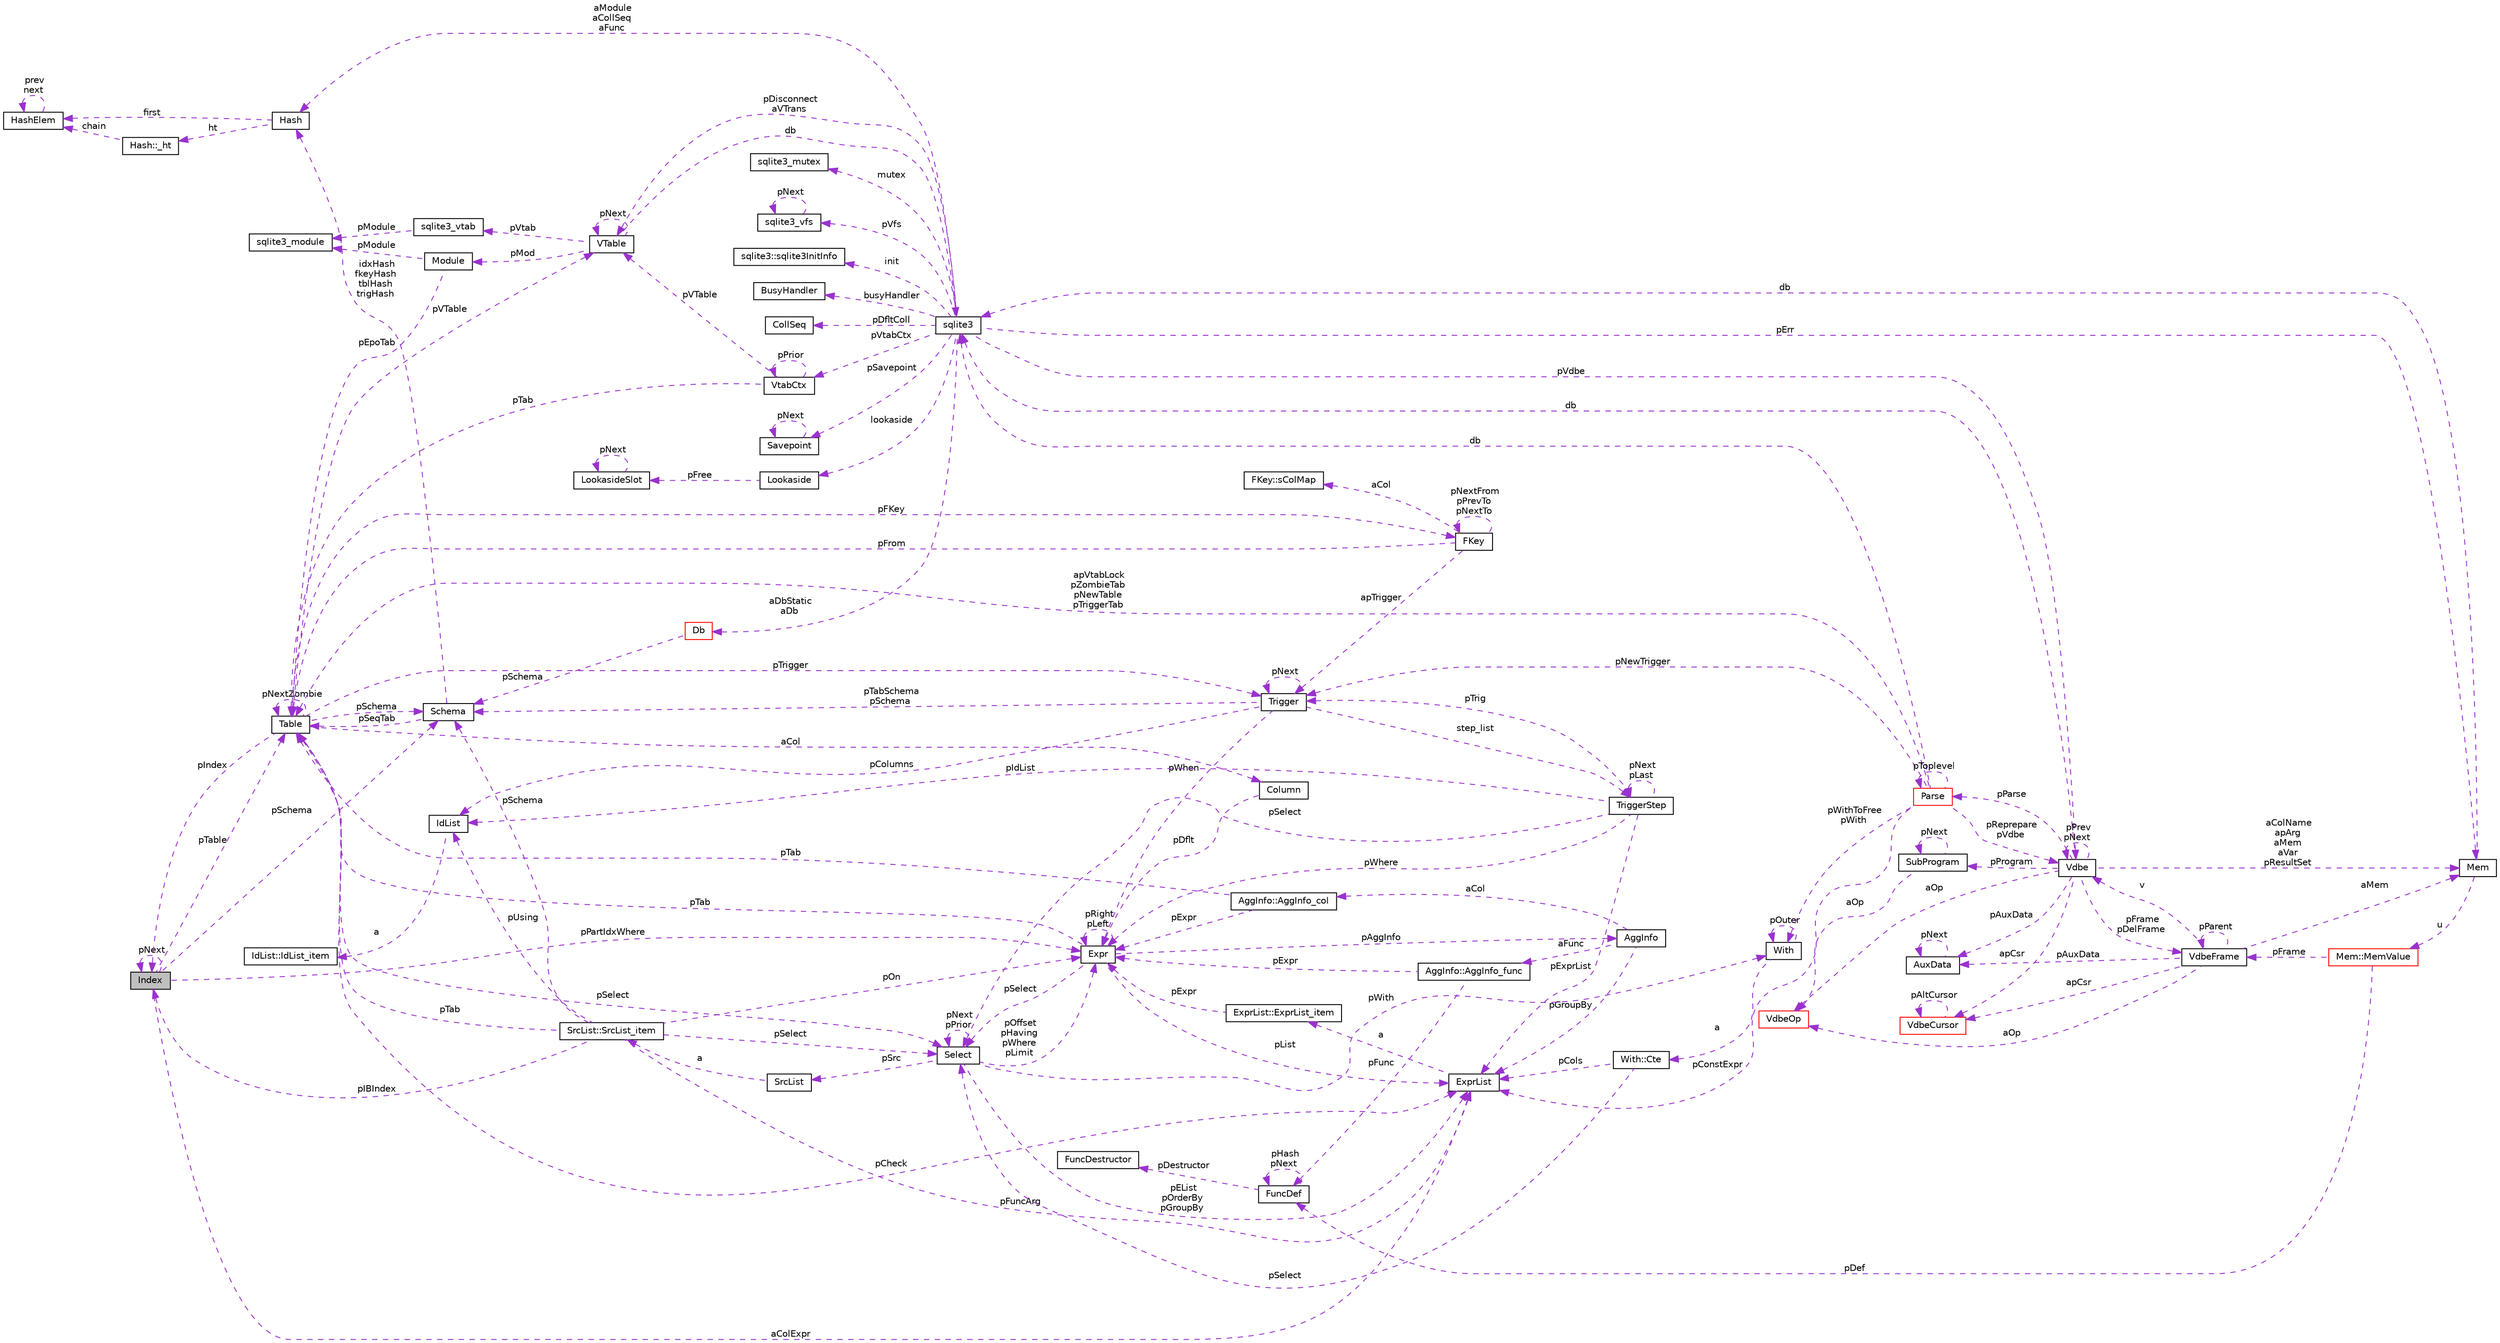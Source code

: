 digraph "Index"
{
  edge [fontname="Helvetica",fontsize="10",labelfontname="Helvetica",labelfontsize="10"];
  node [fontname="Helvetica",fontsize="10",shape=record];
  rankdir="LR";
  Node1 [label="Index",height=0.2,width=0.4,color="black", fillcolor="grey75", style="filled", fontcolor="black"];
  Node2 -> Node1 [dir="back",color="darkorchid3",fontsize="10",style="dashed",label=" pSchema" ,fontname="Helvetica"];
  Node2 [label="Schema",height=0.2,width=0.4,color="black", fillcolor="white", style="filled",URL="$structSchema.html"];
  Node3 -> Node2 [dir="back",color="darkorchid3",fontsize="10",style="dashed",label=" pSeqTab" ,fontname="Helvetica"];
  Node3 [label="Table",height=0.2,width=0.4,color="black", fillcolor="white", style="filled",URL="$structTable.html"];
  Node2 -> Node3 [dir="back",color="darkorchid3",fontsize="10",style="dashed",label=" pSchema" ,fontname="Helvetica"];
  Node4 -> Node3 [dir="back",color="darkorchid3",fontsize="10",style="dashed",label=" aCol" ,fontname="Helvetica"];
  Node4 [label="Column",height=0.2,width=0.4,color="black", fillcolor="white", style="filled",URL="$structColumn.html"];
  Node5 -> Node4 [dir="back",color="darkorchid3",fontsize="10",style="dashed",label=" pDflt" ,fontname="Helvetica"];
  Node5 [label="Expr",height=0.2,width=0.4,color="black", fillcolor="white", style="filled",URL="$structExpr.html"];
  Node6 -> Node5 [dir="back",color="darkorchid3",fontsize="10",style="dashed",label=" pAggInfo" ,fontname="Helvetica"];
  Node6 [label="AggInfo",height=0.2,width=0.4,color="black", fillcolor="white", style="filled",URL="$structAggInfo.html"];
  Node7 -> Node6 [dir="back",color="darkorchid3",fontsize="10",style="dashed",label=" aCol" ,fontname="Helvetica"];
  Node7 [label="AggInfo::AggInfo_col",height=0.2,width=0.4,color="black", fillcolor="white", style="filled",URL="$structAggInfo_1_1AggInfo__col.html"];
  Node5 -> Node7 [dir="back",color="darkorchid3",fontsize="10",style="dashed",label=" pExpr" ,fontname="Helvetica"];
  Node3 -> Node7 [dir="back",color="darkorchid3",fontsize="10",style="dashed",label=" pTab" ,fontname="Helvetica"];
  Node8 -> Node6 [dir="back",color="darkorchid3",fontsize="10",style="dashed",label=" aFunc" ,fontname="Helvetica"];
  Node8 [label="AggInfo::AggInfo_func",height=0.2,width=0.4,color="black", fillcolor="white", style="filled",URL="$structAggInfo_1_1AggInfo__func.html"];
  Node5 -> Node8 [dir="back",color="darkorchid3",fontsize="10",style="dashed",label=" pExpr" ,fontname="Helvetica"];
  Node9 -> Node8 [dir="back",color="darkorchid3",fontsize="10",style="dashed",label=" pFunc" ,fontname="Helvetica"];
  Node9 [label="FuncDef",height=0.2,width=0.4,color="black", fillcolor="white", style="filled",URL="$structFuncDef.html"];
  Node10 -> Node9 [dir="back",color="darkorchid3",fontsize="10",style="dashed",label=" pDestructor" ,fontname="Helvetica"];
  Node10 [label="FuncDestructor",height=0.2,width=0.4,color="black", fillcolor="white", style="filled",URL="$structFuncDestructor.html"];
  Node9 -> Node9 [dir="back",color="darkorchid3",fontsize="10",style="dashed",label=" pHash\npNext" ,fontname="Helvetica"];
  Node11 -> Node6 [dir="back",color="darkorchid3",fontsize="10",style="dashed",label=" pGroupBy" ,fontname="Helvetica"];
  Node11 [label="ExprList",height=0.2,width=0.4,color="black", fillcolor="white", style="filled",URL="$structExprList.html"];
  Node12 -> Node11 [dir="back",color="darkorchid3",fontsize="10",style="dashed",label=" a" ,fontname="Helvetica"];
  Node12 [label="ExprList::ExprList_item",height=0.2,width=0.4,color="black", fillcolor="white", style="filled",URL="$structExprList_1_1ExprList__item.html"];
  Node5 -> Node12 [dir="back",color="darkorchid3",fontsize="10",style="dashed",label=" pExpr" ,fontname="Helvetica"];
  Node5 -> Node5 [dir="back",color="darkorchid3",fontsize="10",style="dashed",label=" pRight\npLeft" ,fontname="Helvetica"];
  Node3 -> Node5 [dir="back",color="darkorchid3",fontsize="10",style="dashed",label=" pTab" ,fontname="Helvetica"];
  Node13 -> Node5 [dir="back",color="darkorchid3",fontsize="10",style="dashed",label=" pSelect" ,fontname="Helvetica"];
  Node13 [label="Select",height=0.2,width=0.4,color="black", fillcolor="white", style="filled",URL="$structSelect.html"];
  Node5 -> Node13 [dir="back",color="darkorchid3",fontsize="10",style="dashed",label=" pOffset\npHaving\npWhere\npLimit" ,fontname="Helvetica"];
  Node14 -> Node13 [dir="back",color="darkorchid3",fontsize="10",style="dashed",label=" pWith" ,fontname="Helvetica"];
  Node14 [label="With",height=0.2,width=0.4,color="black", fillcolor="white", style="filled",URL="$structWith.html"];
  Node15 -> Node14 [dir="back",color="darkorchid3",fontsize="10",style="dashed",label=" a" ,fontname="Helvetica"];
  Node15 [label="With::Cte",height=0.2,width=0.4,color="black", fillcolor="white", style="filled",URL="$structWith_1_1Cte.html"];
  Node13 -> Node15 [dir="back",color="darkorchid3",fontsize="10",style="dashed",label=" pSelect" ,fontname="Helvetica"];
  Node11 -> Node15 [dir="back",color="darkorchid3",fontsize="10",style="dashed",label=" pCols" ,fontname="Helvetica"];
  Node14 -> Node14 [dir="back",color="darkorchid3",fontsize="10",style="dashed",label=" pOuter" ,fontname="Helvetica"];
  Node13 -> Node13 [dir="back",color="darkorchid3",fontsize="10",style="dashed",label=" pNext\npPrior" ,fontname="Helvetica"];
  Node16 -> Node13 [dir="back",color="darkorchid3",fontsize="10",style="dashed",label=" pSrc" ,fontname="Helvetica"];
  Node16 [label="SrcList",height=0.2,width=0.4,color="black", fillcolor="white", style="filled",URL="$structSrcList.html"];
  Node17 -> Node16 [dir="back",color="darkorchid3",fontsize="10",style="dashed",label=" a" ,fontname="Helvetica"];
  Node17 [label="SrcList::SrcList_item",height=0.2,width=0.4,color="black", fillcolor="white", style="filled",URL="$structSrcList_1_1SrcList__item.html"];
  Node2 -> Node17 [dir="back",color="darkorchid3",fontsize="10",style="dashed",label=" pSchema" ,fontname="Helvetica"];
  Node5 -> Node17 [dir="back",color="darkorchid3",fontsize="10",style="dashed",label=" pOn" ,fontname="Helvetica"];
  Node18 -> Node17 [dir="back",color="darkorchid3",fontsize="10",style="dashed",label=" pUsing" ,fontname="Helvetica"];
  Node18 [label="IdList",height=0.2,width=0.4,color="black", fillcolor="white", style="filled",URL="$structIdList.html"];
  Node19 -> Node18 [dir="back",color="darkorchid3",fontsize="10",style="dashed",label=" a" ,fontname="Helvetica"];
  Node19 [label="IdList::IdList_item",height=0.2,width=0.4,color="black", fillcolor="white", style="filled",URL="$structIdList_1_1IdList__item.html"];
  Node3 -> Node17 [dir="back",color="darkorchid3",fontsize="10",style="dashed",label=" pTab" ,fontname="Helvetica"];
  Node13 -> Node17 [dir="back",color="darkorchid3",fontsize="10",style="dashed",label=" pSelect" ,fontname="Helvetica"];
  Node1 -> Node17 [dir="back",color="darkorchid3",fontsize="10",style="dashed",label=" pIBIndex" ,fontname="Helvetica"];
  Node11 -> Node17 [dir="back",color="darkorchid3",fontsize="10",style="dashed",label=" pFuncArg" ,fontname="Helvetica"];
  Node11 -> Node13 [dir="back",color="darkorchid3",fontsize="10",style="dashed",label=" pEList\npOrderBy\npGroupBy" ,fontname="Helvetica"];
  Node11 -> Node5 [dir="back",color="darkorchid3",fontsize="10",style="dashed",label=" pList" ,fontname="Helvetica"];
  Node20 -> Node3 [dir="back",color="darkorchid3",fontsize="10",style="dashed",label=" pFKey" ,fontname="Helvetica"];
  Node20 [label="FKey",height=0.2,width=0.4,color="black", fillcolor="white", style="filled",URL="$structFKey.html"];
  Node21 -> Node20 [dir="back",color="darkorchid3",fontsize="10",style="dashed",label=" aCol" ,fontname="Helvetica"];
  Node21 [label="FKey::sColMap",height=0.2,width=0.4,color="black", fillcolor="white", style="filled",URL="$structFKey_1_1sColMap.html"];
  Node20 -> Node20 [dir="back",color="darkorchid3",fontsize="10",style="dashed",label=" pNextFrom\npPrevTo\npNextTo" ,fontname="Helvetica"];
  Node3 -> Node20 [dir="back",color="darkorchid3",fontsize="10",style="dashed",label=" pFrom" ,fontname="Helvetica"];
  Node22 -> Node20 [dir="back",color="darkorchid3",fontsize="10",style="dashed",label=" apTrigger" ,fontname="Helvetica"];
  Node22 [label="Trigger",height=0.2,width=0.4,color="black", fillcolor="white", style="filled",URL="$structTrigger.html"];
  Node23 -> Node22 [dir="back",color="darkorchid3",fontsize="10",style="dashed",label=" step_list" ,fontname="Helvetica"];
  Node23 [label="TriggerStep",height=0.2,width=0.4,color="black", fillcolor="white", style="filled",URL="$structTriggerStep.html"];
  Node23 -> Node23 [dir="back",color="darkorchid3",fontsize="10",style="dashed",label=" pNext\npLast" ,fontname="Helvetica"];
  Node5 -> Node23 [dir="back",color="darkorchid3",fontsize="10",style="dashed",label=" pWhere" ,fontname="Helvetica"];
  Node18 -> Node23 [dir="back",color="darkorchid3",fontsize="10",style="dashed",label=" pIdList" ,fontname="Helvetica"];
  Node13 -> Node23 [dir="back",color="darkorchid3",fontsize="10",style="dashed",label=" pSelect" ,fontname="Helvetica"];
  Node22 -> Node23 [dir="back",color="darkorchid3",fontsize="10",style="dashed",label=" pTrig" ,fontname="Helvetica"];
  Node11 -> Node23 [dir="back",color="darkorchid3",fontsize="10",style="dashed",label=" pExprList" ,fontname="Helvetica"];
  Node2 -> Node22 [dir="back",color="darkorchid3",fontsize="10",style="dashed",label=" pTabSchema\npSchema" ,fontname="Helvetica"];
  Node5 -> Node22 [dir="back",color="darkorchid3",fontsize="10",style="dashed",label=" pWhen" ,fontname="Helvetica"];
  Node18 -> Node22 [dir="back",color="darkorchid3",fontsize="10",style="dashed",label=" pColumns" ,fontname="Helvetica"];
  Node22 -> Node22 [dir="back",color="darkorchid3",fontsize="10",style="dashed",label=" pNext" ,fontname="Helvetica"];
  Node24 -> Node3 [dir="back",color="darkorchid3",fontsize="10",style="dashed",label=" pVTable" ,fontname="Helvetica"];
  Node24 [label="VTable",height=0.2,width=0.4,color="black", fillcolor="white", style="filled",URL="$structVTable.html"];
  Node25 -> Node24 [dir="back",color="darkorchid3",fontsize="10",style="dashed",label=" db" ,fontname="Helvetica"];
  Node25 [label="sqlite3",height=0.2,width=0.4,color="black", fillcolor="white", style="filled",URL="$structsqlite3.html"];
  Node26 -> Node25 [dir="back",color="darkorchid3",fontsize="10",style="dashed",label=" pErr" ,fontname="Helvetica"];
  Node26 [label="Mem",height=0.2,width=0.4,color="black", fillcolor="white", style="filled",URL="$structMem.html"];
  Node27 -> Node26 [dir="back",color="darkorchid3",fontsize="10",style="dashed",label=" u" ,fontname="Helvetica"];
  Node27 [label="Mem::MemValue",height=0.2,width=0.4,color="red", fillcolor="white", style="filled",URL="$unionMem_1_1MemValue.html"];
  Node28 -> Node27 [dir="back",color="darkorchid3",fontsize="10",style="dashed",label=" pFrame" ,fontname="Helvetica"];
  Node28 [label="VdbeFrame",height=0.2,width=0.4,color="black", fillcolor="white", style="filled",URL="$structVdbeFrame.html"];
  Node26 -> Node28 [dir="back",color="darkorchid3",fontsize="10",style="dashed",label=" aMem" ,fontname="Helvetica"];
  Node29 -> Node28 [dir="back",color="darkorchid3",fontsize="10",style="dashed",label=" v" ,fontname="Helvetica"];
  Node29 [label="Vdbe",height=0.2,width=0.4,color="black", fillcolor="white", style="filled",URL="$structVdbe.html"];
  Node26 -> Node29 [dir="back",color="darkorchid3",fontsize="10",style="dashed",label=" aColName\napArg\naMem\naVar\npResultSet" ,fontname="Helvetica"];
  Node29 -> Node29 [dir="back",color="darkorchid3",fontsize="10",style="dashed",label=" pPrev\npNext" ,fontname="Helvetica"];
  Node25 -> Node29 [dir="back",color="darkorchid3",fontsize="10",style="dashed",label=" db" ,fontname="Helvetica"];
  Node28 -> Node29 [dir="back",color="darkorchid3",fontsize="10",style="dashed",label=" pFrame\npDelFrame" ,fontname="Helvetica"];
  Node30 -> Node29 [dir="back",color="darkorchid3",fontsize="10",style="dashed",label=" pAuxData" ,fontname="Helvetica"];
  Node30 [label="AuxData",height=0.2,width=0.4,color="black", fillcolor="white", style="filled",URL="$structAuxData.html"];
  Node30 -> Node30 [dir="back",color="darkorchid3",fontsize="10",style="dashed",label=" pNext" ,fontname="Helvetica"];
  Node31 -> Node29 [dir="back",color="darkorchid3",fontsize="10",style="dashed",label=" pProgram" ,fontname="Helvetica"];
  Node31 [label="SubProgram",height=0.2,width=0.4,color="black", fillcolor="white", style="filled",URL="$structSubProgram.html"];
  Node31 -> Node31 [dir="back",color="darkorchid3",fontsize="10",style="dashed",label=" pNext" ,fontname="Helvetica"];
  Node32 -> Node31 [dir="back",color="darkorchid3",fontsize="10",style="dashed",label=" aOp" ,fontname="Helvetica"];
  Node32 [label="VdbeOp",height=0.2,width=0.4,color="red", fillcolor="white", style="filled",URL="$structVdbeOp.html"];
  Node33 -> Node29 [dir="back",color="darkorchid3",fontsize="10",style="dashed",label=" apCsr" ,fontname="Helvetica"];
  Node33 [label="VdbeCursor",height=0.2,width=0.4,color="red", fillcolor="white", style="filled",URL="$structVdbeCursor.html"];
  Node33 -> Node33 [dir="back",color="darkorchid3",fontsize="10",style="dashed",label=" pAltCursor" ,fontname="Helvetica"];
  Node34 -> Node29 [dir="back",color="darkorchid3",fontsize="10",style="dashed",label=" pParse" ,fontname="Helvetica"];
  Node34 [label="Parse",height=0.2,width=0.4,color="red", fillcolor="white", style="filled",URL="$structParse.html"];
  Node29 -> Node34 [dir="back",color="darkorchid3",fontsize="10",style="dashed",label=" pReprepare\npVdbe" ,fontname="Helvetica"];
  Node25 -> Node34 [dir="back",color="darkorchid3",fontsize="10",style="dashed",label=" db" ,fontname="Helvetica"];
  Node14 -> Node34 [dir="back",color="darkorchid3",fontsize="10",style="dashed",label=" pWithToFree\npWith" ,fontname="Helvetica"];
  Node3 -> Node34 [dir="back",color="darkorchid3",fontsize="10",style="dashed",label=" apVtabLock\npZombieTab\npNewTable\npTriggerTab" ,fontname="Helvetica"];
  Node22 -> Node34 [dir="back",color="darkorchid3",fontsize="10",style="dashed",label=" pNewTrigger" ,fontname="Helvetica"];
  Node11 -> Node34 [dir="back",color="darkorchid3",fontsize="10",style="dashed",label=" pConstExpr" ,fontname="Helvetica"];
  Node34 -> Node34 [dir="back",color="darkorchid3",fontsize="10",style="dashed",label=" pToplevel" ,fontname="Helvetica"];
  Node32 -> Node29 [dir="back",color="darkorchid3",fontsize="10",style="dashed",label=" aOp" ,fontname="Helvetica"];
  Node28 -> Node28 [dir="back",color="darkorchid3",fontsize="10",style="dashed",label=" pParent" ,fontname="Helvetica"];
  Node30 -> Node28 [dir="back",color="darkorchid3",fontsize="10",style="dashed",label=" pAuxData" ,fontname="Helvetica"];
  Node33 -> Node28 [dir="back",color="darkorchid3",fontsize="10",style="dashed",label=" apCsr" ,fontname="Helvetica"];
  Node32 -> Node28 [dir="back",color="darkorchid3",fontsize="10",style="dashed",label=" aOp" ,fontname="Helvetica"];
  Node9 -> Node27 [dir="back",color="darkorchid3",fontsize="10",style="dashed",label=" pDef" ,fontname="Helvetica"];
  Node25 -> Node26 [dir="back",color="darkorchid3",fontsize="10",style="dashed",label=" db" ,fontname="Helvetica"];
  Node29 -> Node25 [dir="back",color="darkorchid3",fontsize="10",style="dashed",label=" pVdbe" ,fontname="Helvetica"];
  Node35 -> Node25 [dir="back",color="darkorchid3",fontsize="10",style="dashed",label=" pSavepoint" ,fontname="Helvetica"];
  Node35 [label="Savepoint",height=0.2,width=0.4,color="black", fillcolor="white", style="filled",URL="$structSavepoint.html"];
  Node35 -> Node35 [dir="back",color="darkorchid3",fontsize="10",style="dashed",label=" pNext" ,fontname="Helvetica"];
  Node36 -> Node25 [dir="back",color="darkorchid3",fontsize="10",style="dashed",label=" lookaside" ,fontname="Helvetica"];
  Node36 [label="Lookaside",height=0.2,width=0.4,color="black", fillcolor="white", style="filled",URL="$structLookaside.html"];
  Node37 -> Node36 [dir="back",color="darkorchid3",fontsize="10",style="dashed",label=" pFree" ,fontname="Helvetica"];
  Node37 [label="LookasideSlot",height=0.2,width=0.4,color="black", fillcolor="white", style="filled",URL="$structLookasideSlot.html"];
  Node37 -> Node37 [dir="back",color="darkorchid3",fontsize="10",style="dashed",label=" pNext" ,fontname="Helvetica"];
  Node38 -> Node25 [dir="back",color="darkorchid3",fontsize="10",style="dashed",label=" mutex" ,fontname="Helvetica"];
  Node38 [label="sqlite3_mutex",height=0.2,width=0.4,color="black", fillcolor="white", style="filled",URL="$structsqlite3__mutex.html"];
  Node39 -> Node25 [dir="back",color="darkorchid3",fontsize="10",style="dashed",label=" pVfs" ,fontname="Helvetica"];
  Node39 [label="sqlite3_vfs",height=0.2,width=0.4,color="black", fillcolor="white", style="filled",URL="$structsqlite3__vfs.html"];
  Node39 -> Node39 [dir="back",color="darkorchid3",fontsize="10",style="dashed",label=" pNext" ,fontname="Helvetica"];
  Node40 -> Node25 [dir="back",color="darkorchid3",fontsize="10",style="dashed",label=" init" ,fontname="Helvetica"];
  Node40 [label="sqlite3::sqlite3InitInfo",height=0.2,width=0.4,color="black", fillcolor="white", style="filled",URL="$structsqlite3_1_1sqlite3InitInfo.html"];
  Node41 -> Node25 [dir="back",color="darkorchid3",fontsize="10",style="dashed",label=" busyHandler" ,fontname="Helvetica"];
  Node41 [label="BusyHandler",height=0.2,width=0.4,color="black", fillcolor="white", style="filled",URL="$structBusyHandler.html"];
  Node42 -> Node25 [dir="back",color="darkorchid3",fontsize="10",style="dashed",label=" pVtabCtx" ,fontname="Helvetica"];
  Node42 [label="VtabCtx",height=0.2,width=0.4,color="black", fillcolor="white", style="filled",URL="$structVtabCtx.html"];
  Node42 -> Node42 [dir="back",color="darkorchid3",fontsize="10",style="dashed",label=" pPrior" ,fontname="Helvetica"];
  Node24 -> Node42 [dir="back",color="darkorchid3",fontsize="10",style="dashed",label=" pVTable" ,fontname="Helvetica"];
  Node3 -> Node42 [dir="back",color="darkorchid3",fontsize="10",style="dashed",label=" pTab" ,fontname="Helvetica"];
  Node43 -> Node25 [dir="back",color="darkorchid3",fontsize="10",style="dashed",label=" pDfltColl" ,fontname="Helvetica"];
  Node43 [label="CollSeq",height=0.2,width=0.4,color="black", fillcolor="white", style="filled",URL="$structCollSeq.html"];
  Node24 -> Node25 [dir="back",color="darkorchid3",fontsize="10",style="dashed",label=" pDisconnect\naVTrans" ,fontname="Helvetica"];
  Node44 -> Node25 [dir="back",color="darkorchid3",fontsize="10",style="dashed",label=" aDbStatic\naDb" ,fontname="Helvetica"];
  Node44 [label="Db",height=0.2,width=0.4,color="red", fillcolor="white", style="filled",URL="$structDb.html"];
  Node2 -> Node44 [dir="back",color="darkorchid3",fontsize="10",style="dashed",label=" pSchema" ,fontname="Helvetica"];
  Node45 -> Node25 [dir="back",color="darkorchid3",fontsize="10",style="dashed",label=" aModule\naCollSeq\naFunc" ,fontname="Helvetica"];
  Node45 [label="Hash",height=0.2,width=0.4,color="black", fillcolor="white", style="filled",URL="$structHash.html"];
  Node46 -> Node45 [dir="back",color="darkorchid3",fontsize="10",style="dashed",label=" ht" ,fontname="Helvetica"];
  Node46 [label="Hash::_ht",height=0.2,width=0.4,color="black", fillcolor="white", style="filled",URL="$structHash_1_1__ht.html"];
  Node47 -> Node46 [dir="back",color="darkorchid3",fontsize="10",style="dashed",label=" chain" ,fontname="Helvetica"];
  Node47 [label="HashElem",height=0.2,width=0.4,color="black", fillcolor="white", style="filled",URL="$structHashElem.html"];
  Node47 -> Node47 [dir="back",color="darkorchid3",fontsize="10",style="dashed",label=" prev\nnext" ,fontname="Helvetica"];
  Node47 -> Node45 [dir="back",color="darkorchid3",fontsize="10",style="dashed",label=" first" ,fontname="Helvetica"];
  Node24 -> Node24 [dir="back",color="darkorchid3",fontsize="10",style="dashed",label=" pNext" ,fontname="Helvetica"];
  Node48 -> Node24 [dir="back",color="darkorchid3",fontsize="10",style="dashed",label=" pMod" ,fontname="Helvetica"];
  Node48 [label="Module",height=0.2,width=0.4,color="black", fillcolor="white", style="filled",URL="$structModule.html"];
  Node49 -> Node48 [dir="back",color="darkorchid3",fontsize="10",style="dashed",label=" pModule" ,fontname="Helvetica"];
  Node49 [label="sqlite3_module",height=0.2,width=0.4,color="black", fillcolor="white", style="filled",URL="$structsqlite3__module.html"];
  Node3 -> Node48 [dir="back",color="darkorchid3",fontsize="10",style="dashed",label=" pEpoTab" ,fontname="Helvetica"];
  Node50 -> Node24 [dir="back",color="darkorchid3",fontsize="10",style="dashed",label=" pVtab" ,fontname="Helvetica"];
  Node50 [label="sqlite3_vtab",height=0.2,width=0.4,color="black", fillcolor="white", style="filled",URL="$structsqlite3__vtab.html"];
  Node49 -> Node50 [dir="back",color="darkorchid3",fontsize="10",style="dashed",label=" pModule" ,fontname="Helvetica"];
  Node3 -> Node3 [dir="back",color="darkorchid3",fontsize="10",style="dashed",label=" pNextZombie" ,fontname="Helvetica"];
  Node22 -> Node3 [dir="back",color="darkorchid3",fontsize="10",style="dashed",label=" pTrigger" ,fontname="Helvetica"];
  Node13 -> Node3 [dir="back",color="darkorchid3",fontsize="10",style="dashed",label=" pSelect" ,fontname="Helvetica"];
  Node11 -> Node3 [dir="back",color="darkorchid3",fontsize="10",style="dashed",label=" pCheck" ,fontname="Helvetica"];
  Node1 -> Node3 [dir="back",color="darkorchid3",fontsize="10",style="dashed",label=" pIndex" ,fontname="Helvetica"];
  Node45 -> Node2 [dir="back",color="darkorchid3",fontsize="10",style="dashed",label=" idxHash\nfkeyHash\ntblHash\ntrigHash" ,fontname="Helvetica"];
  Node5 -> Node1 [dir="back",color="darkorchid3",fontsize="10",style="dashed",label=" pPartIdxWhere" ,fontname="Helvetica"];
  Node3 -> Node1 [dir="back",color="darkorchid3",fontsize="10",style="dashed",label=" pTable" ,fontname="Helvetica"];
  Node11 -> Node1 [dir="back",color="darkorchid3",fontsize="10",style="dashed",label=" aColExpr" ,fontname="Helvetica"];
  Node1 -> Node1 [dir="back",color="darkorchid3",fontsize="10",style="dashed",label=" pNext" ,fontname="Helvetica"];
}
